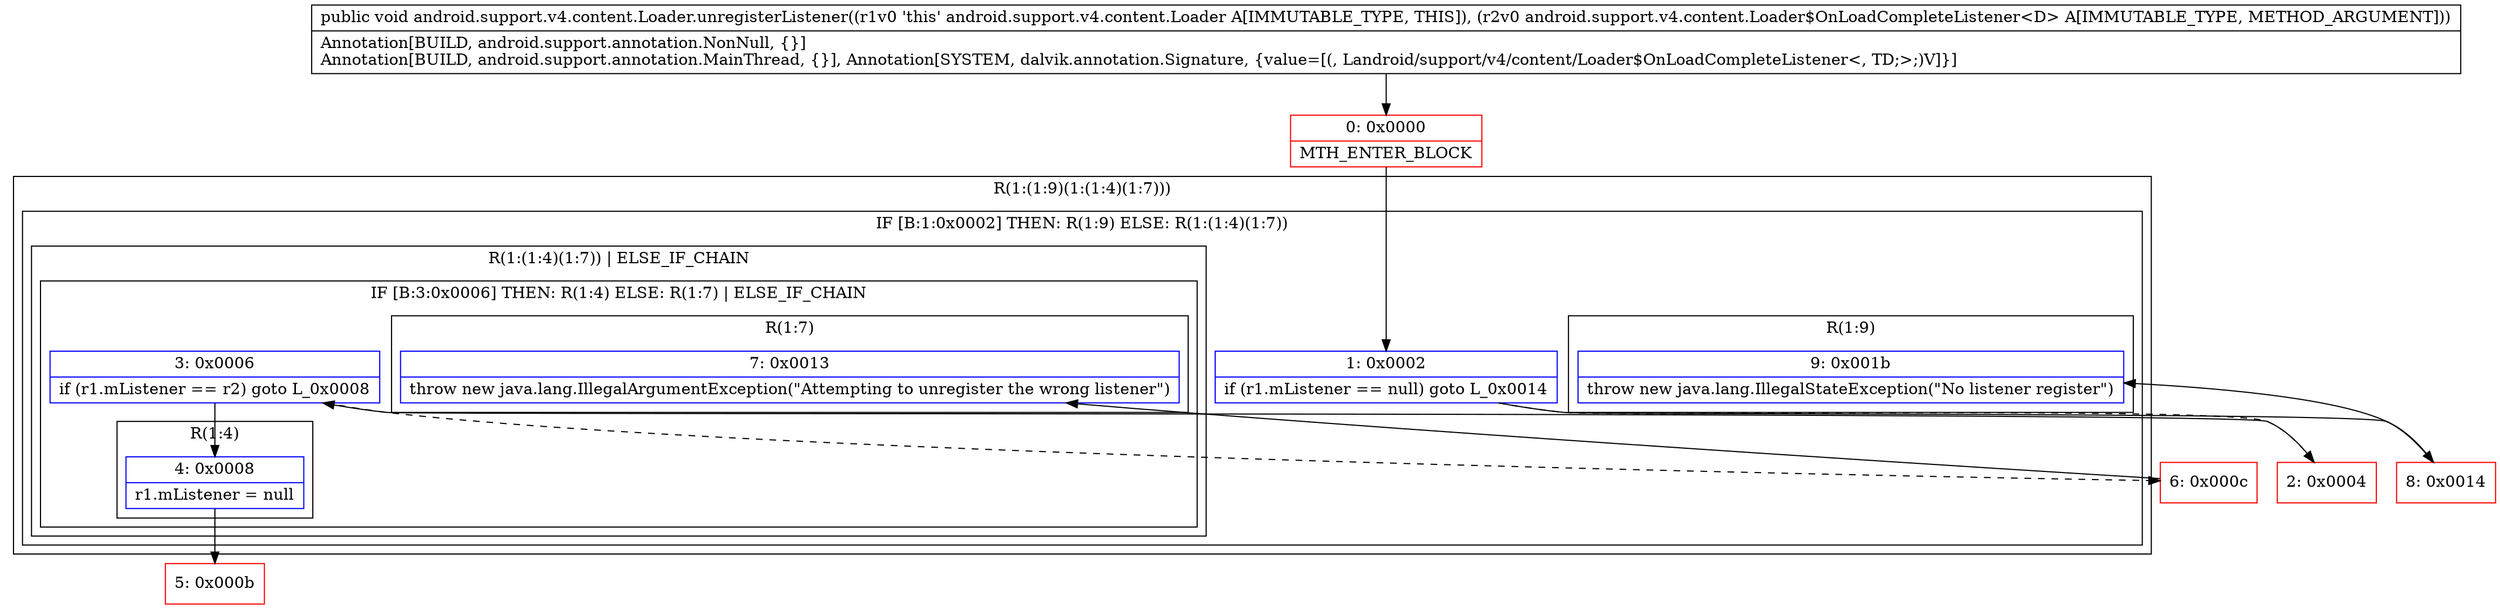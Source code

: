digraph "CFG forandroid.support.v4.content.Loader.unregisterListener(Landroid\/support\/v4\/content\/Loader$OnLoadCompleteListener;)V" {
subgraph cluster_Region_1813731768 {
label = "R(1:(1:9)(1:(1:4)(1:7)))";
node [shape=record,color=blue];
subgraph cluster_IfRegion_76680096 {
label = "IF [B:1:0x0002] THEN: R(1:9) ELSE: R(1:(1:4)(1:7))";
node [shape=record,color=blue];
Node_1 [shape=record,label="{1\:\ 0x0002|if (r1.mListener == null) goto L_0x0014\l}"];
subgraph cluster_Region_1040629802 {
label = "R(1:9)";
node [shape=record,color=blue];
Node_9 [shape=record,label="{9\:\ 0x001b|throw new java.lang.IllegalStateException(\"No listener register\")\l}"];
}
subgraph cluster_Region_557477497 {
label = "R(1:(1:4)(1:7)) | ELSE_IF_CHAIN\l";
node [shape=record,color=blue];
subgraph cluster_IfRegion_391787903 {
label = "IF [B:3:0x0006] THEN: R(1:4) ELSE: R(1:7) | ELSE_IF_CHAIN\l";
node [shape=record,color=blue];
Node_3 [shape=record,label="{3\:\ 0x0006|if (r1.mListener == r2) goto L_0x0008\l}"];
subgraph cluster_Region_50459455 {
label = "R(1:4)";
node [shape=record,color=blue];
Node_4 [shape=record,label="{4\:\ 0x0008|r1.mListener = null\l}"];
}
subgraph cluster_Region_193885413 {
label = "R(1:7)";
node [shape=record,color=blue];
Node_7 [shape=record,label="{7\:\ 0x0013|throw new java.lang.IllegalArgumentException(\"Attempting to unregister the wrong listener\")\l}"];
}
}
}
}
}
Node_0 [shape=record,color=red,label="{0\:\ 0x0000|MTH_ENTER_BLOCK\l}"];
Node_2 [shape=record,color=red,label="{2\:\ 0x0004}"];
Node_5 [shape=record,color=red,label="{5\:\ 0x000b}"];
Node_6 [shape=record,color=red,label="{6\:\ 0x000c}"];
Node_8 [shape=record,color=red,label="{8\:\ 0x0014}"];
MethodNode[shape=record,label="{public void android.support.v4.content.Loader.unregisterListener((r1v0 'this' android.support.v4.content.Loader A[IMMUTABLE_TYPE, THIS]), (r2v0 android.support.v4.content.Loader$OnLoadCompleteListener\<D\> A[IMMUTABLE_TYPE, METHOD_ARGUMENT]))  | Annotation[BUILD, android.support.annotation.NonNull, \{\}]\lAnnotation[BUILD, android.support.annotation.MainThread, \{\}], Annotation[SYSTEM, dalvik.annotation.Signature, \{value=[(, Landroid\/support\/v4\/content\/Loader$OnLoadCompleteListener\<, TD;\>;)V]\}]\l}"];
MethodNode -> Node_0;
Node_1 -> Node_2[style=dashed];
Node_1 -> Node_8;
Node_3 -> Node_4;
Node_3 -> Node_6[style=dashed];
Node_4 -> Node_5;
Node_0 -> Node_1;
Node_2 -> Node_3;
Node_6 -> Node_7;
Node_8 -> Node_9;
}

